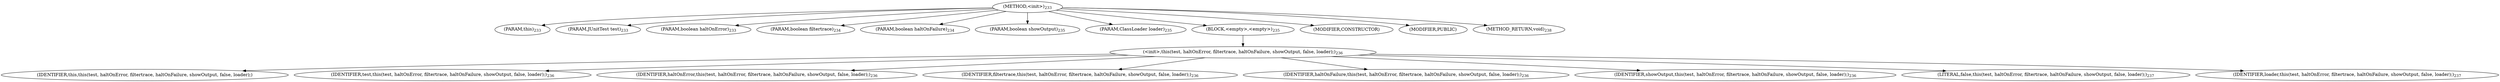 digraph "&lt;init&gt;" {  
"218" [label = <(METHOD,&lt;init&gt;)<SUB>233</SUB>> ]
"12" [label = <(PARAM,this)<SUB>233</SUB>> ]
"219" [label = <(PARAM,JUnitTest test)<SUB>233</SUB>> ]
"220" [label = <(PARAM,boolean haltOnError)<SUB>233</SUB>> ]
"221" [label = <(PARAM,boolean filtertrace)<SUB>234</SUB>> ]
"222" [label = <(PARAM,boolean haltOnFailure)<SUB>234</SUB>> ]
"223" [label = <(PARAM,boolean showOutput)<SUB>235</SUB>> ]
"224" [label = <(PARAM,ClassLoader loader)<SUB>235</SUB>> ]
"225" [label = <(BLOCK,&lt;empty&gt;,&lt;empty&gt;)<SUB>235</SUB>> ]
"226" [label = <(&lt;init&gt;,this(test, haltOnError, filtertrace, haltOnFailure, showOutput, false, loader);)<SUB>236</SUB>> ]
"11" [label = <(IDENTIFIER,this,this(test, haltOnError, filtertrace, haltOnFailure, showOutput, false, loader);)> ]
"227" [label = <(IDENTIFIER,test,this(test, haltOnError, filtertrace, haltOnFailure, showOutput, false, loader);)<SUB>236</SUB>> ]
"228" [label = <(IDENTIFIER,haltOnError,this(test, haltOnError, filtertrace, haltOnFailure, showOutput, false, loader);)<SUB>236</SUB>> ]
"229" [label = <(IDENTIFIER,filtertrace,this(test, haltOnError, filtertrace, haltOnFailure, showOutput, false, loader);)<SUB>236</SUB>> ]
"230" [label = <(IDENTIFIER,haltOnFailure,this(test, haltOnError, filtertrace, haltOnFailure, showOutput, false, loader);)<SUB>236</SUB>> ]
"231" [label = <(IDENTIFIER,showOutput,this(test, haltOnError, filtertrace, haltOnFailure, showOutput, false, loader);)<SUB>236</SUB>> ]
"232" [label = <(LITERAL,false,this(test, haltOnError, filtertrace, haltOnFailure, showOutput, false, loader);)<SUB>237</SUB>> ]
"233" [label = <(IDENTIFIER,loader,this(test, haltOnError, filtertrace, haltOnFailure, showOutput, false, loader);)<SUB>237</SUB>> ]
"234" [label = <(MODIFIER,CONSTRUCTOR)> ]
"235" [label = <(MODIFIER,PUBLIC)> ]
"236" [label = <(METHOD_RETURN,void)<SUB>238</SUB>> ]
  "218" -> "12" 
  "218" -> "219" 
  "218" -> "220" 
  "218" -> "221" 
  "218" -> "222" 
  "218" -> "223" 
  "218" -> "224" 
  "218" -> "225" 
  "218" -> "234" 
  "218" -> "235" 
  "218" -> "236" 
  "225" -> "226" 
  "226" -> "11" 
  "226" -> "227" 
  "226" -> "228" 
  "226" -> "229" 
  "226" -> "230" 
  "226" -> "231" 
  "226" -> "232" 
  "226" -> "233" 
}
